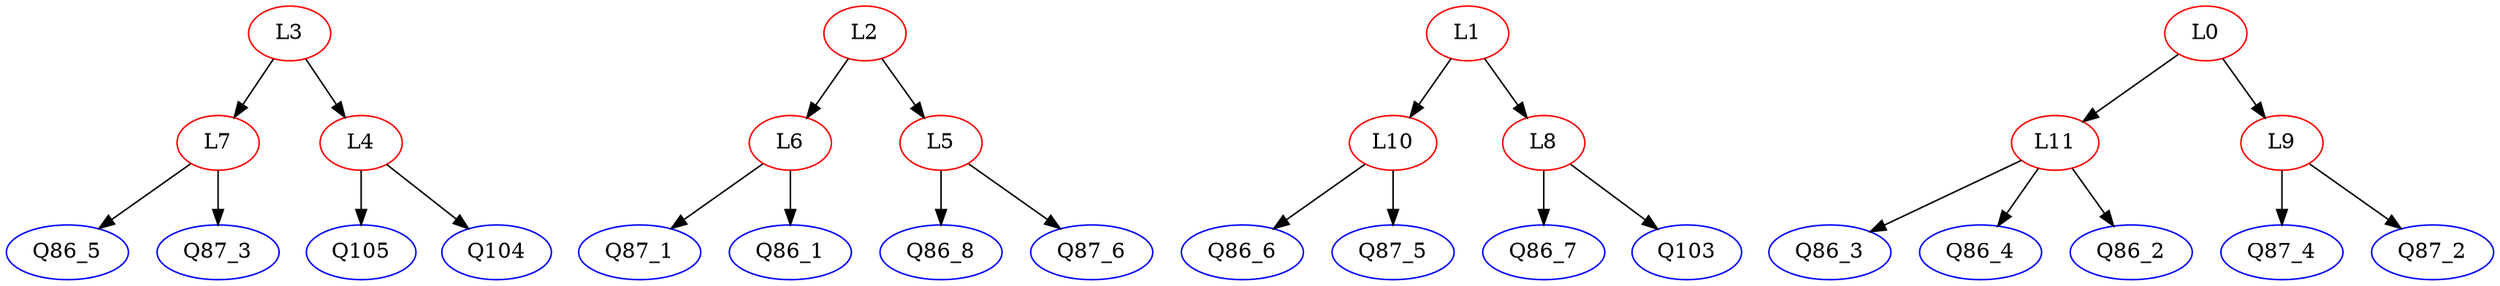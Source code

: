 digraph {
L7 [color = red]; Q87_1 [color = blue]; L10 [color = red]; Q86_3 [color = blue]; Q86_8 [color = blue]; L11 [color = red]; L3 [color = red]; Q105 [color = blue]; L9 [color = red]; Q86_5 [color = blue]; L4 [color = red]; Q87_6 [color = blue]; L2 [color = red]; L8 [color = red]; L6 [color = red]; Q86_7 [color = blue]; L5 [color = red]; L1 [color = red]; Q87_3 [color = blue]; Q104 [color = blue]; Q86_1 [color = blue]; Q86_4 [color = blue]; Q103 [color = blue]; Q86_6 [color = blue]; Q86_2 [color = blue]; Q87_4 [color = blue]; Q87_5 [color = blue]; L0 [color = red]; Q87_2 [color = blue]; 
subgraph Undirected {
edge [dir=none, color=black]
}

subgraph Directed {
edge [color=black]
L6 -> Q87_1
L11 -> Q86_3
L5 -> Q86_8
L0 -> L9
L4 -> Q104
L3 -> L4
L2 -> L5
L10 -> Q87_5
L6 -> Q86_1
L5 -> Q87_6
L4 -> Q105
L2 -> L6
L0 -> L11
L11 -> Q86_2
L8 -> Q86_7
L1 -> L10
L1 -> L8
L9 -> Q87_2
L10 -> Q86_6
L8 -> Q103
L3 -> L7
L7 -> Q86_5
L7 -> Q87_3
L11 -> Q86_4
L9 -> Q87_4
}

}
